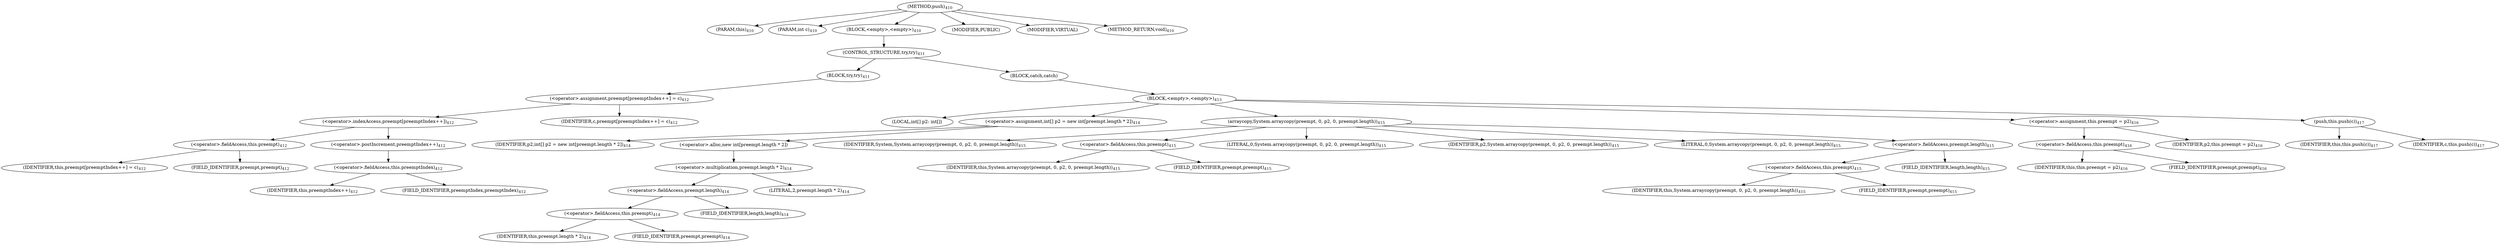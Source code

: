 digraph "push" {  
"750" [label = <(METHOD,push)<SUB>410</SUB>> ]
"34" [label = <(PARAM,this)<SUB>410</SUB>> ]
"751" [label = <(PARAM,int c)<SUB>410</SUB>> ]
"752" [label = <(BLOCK,&lt;empty&gt;,&lt;empty&gt;)<SUB>410</SUB>> ]
"753" [label = <(CONTROL_STRUCTURE,try,try)<SUB>411</SUB>> ]
"754" [label = <(BLOCK,try,try)<SUB>411</SUB>> ]
"755" [label = <(&lt;operator&gt;.assignment,preempt[preemptIndex++] = c)<SUB>412</SUB>> ]
"756" [label = <(&lt;operator&gt;.indexAccess,preempt[preemptIndex++])<SUB>412</SUB>> ]
"757" [label = <(&lt;operator&gt;.fieldAccess,this.preempt)<SUB>412</SUB>> ]
"758" [label = <(IDENTIFIER,this,preempt[preemptIndex++] = c)<SUB>412</SUB>> ]
"759" [label = <(FIELD_IDENTIFIER,preempt,preempt)<SUB>412</SUB>> ]
"760" [label = <(&lt;operator&gt;.postIncrement,preemptIndex++)<SUB>412</SUB>> ]
"761" [label = <(&lt;operator&gt;.fieldAccess,this.preemptIndex)<SUB>412</SUB>> ]
"762" [label = <(IDENTIFIER,this,preemptIndex++)<SUB>412</SUB>> ]
"763" [label = <(FIELD_IDENTIFIER,preemptIndex,preemptIndex)<SUB>412</SUB>> ]
"764" [label = <(IDENTIFIER,c,preempt[preemptIndex++] = c)<SUB>412</SUB>> ]
"765" [label = <(BLOCK,catch,catch)> ]
"766" [label = <(BLOCK,&lt;empty&gt;,&lt;empty&gt;)<SUB>413</SUB>> ]
"767" [label = <(LOCAL,int[] p2: int[])> ]
"768" [label = <(&lt;operator&gt;.assignment,int[] p2 = new int[preempt.length * 2])<SUB>414</SUB>> ]
"769" [label = <(IDENTIFIER,p2,int[] p2 = new int[preempt.length * 2])<SUB>414</SUB>> ]
"770" [label = <(&lt;operator&gt;.alloc,new int[preempt.length * 2])> ]
"771" [label = <(&lt;operator&gt;.multiplication,preempt.length * 2)<SUB>414</SUB>> ]
"772" [label = <(&lt;operator&gt;.fieldAccess,preempt.length)<SUB>414</SUB>> ]
"773" [label = <(&lt;operator&gt;.fieldAccess,this.preempt)<SUB>414</SUB>> ]
"774" [label = <(IDENTIFIER,this,preempt.length * 2)<SUB>414</SUB>> ]
"775" [label = <(FIELD_IDENTIFIER,preempt,preempt)<SUB>414</SUB>> ]
"776" [label = <(FIELD_IDENTIFIER,length,length)<SUB>414</SUB>> ]
"777" [label = <(LITERAL,2,preempt.length * 2)<SUB>414</SUB>> ]
"778" [label = <(arraycopy,System.arraycopy(preempt, 0, p2, 0, preempt.length))<SUB>415</SUB>> ]
"779" [label = <(IDENTIFIER,System,System.arraycopy(preempt, 0, p2, 0, preempt.length))<SUB>415</SUB>> ]
"780" [label = <(&lt;operator&gt;.fieldAccess,this.preempt)<SUB>415</SUB>> ]
"781" [label = <(IDENTIFIER,this,System.arraycopy(preempt, 0, p2, 0, preempt.length))<SUB>415</SUB>> ]
"782" [label = <(FIELD_IDENTIFIER,preempt,preempt)<SUB>415</SUB>> ]
"783" [label = <(LITERAL,0,System.arraycopy(preempt, 0, p2, 0, preempt.length))<SUB>415</SUB>> ]
"784" [label = <(IDENTIFIER,p2,System.arraycopy(preempt, 0, p2, 0, preempt.length))<SUB>415</SUB>> ]
"785" [label = <(LITERAL,0,System.arraycopy(preempt, 0, p2, 0, preempt.length))<SUB>415</SUB>> ]
"786" [label = <(&lt;operator&gt;.fieldAccess,preempt.length)<SUB>415</SUB>> ]
"787" [label = <(&lt;operator&gt;.fieldAccess,this.preempt)<SUB>415</SUB>> ]
"788" [label = <(IDENTIFIER,this,System.arraycopy(preempt, 0, p2, 0, preempt.length))<SUB>415</SUB>> ]
"789" [label = <(FIELD_IDENTIFIER,preempt,preempt)<SUB>415</SUB>> ]
"790" [label = <(FIELD_IDENTIFIER,length,length)<SUB>415</SUB>> ]
"791" [label = <(&lt;operator&gt;.assignment,this.preempt = p2)<SUB>416</SUB>> ]
"792" [label = <(&lt;operator&gt;.fieldAccess,this.preempt)<SUB>416</SUB>> ]
"793" [label = <(IDENTIFIER,this,this.preempt = p2)<SUB>416</SUB>> ]
"794" [label = <(FIELD_IDENTIFIER,preempt,preempt)<SUB>416</SUB>> ]
"795" [label = <(IDENTIFIER,p2,this.preempt = p2)<SUB>416</SUB>> ]
"796" [label = <(push,this.push(c))<SUB>417</SUB>> ]
"33" [label = <(IDENTIFIER,this,this.push(c))<SUB>417</SUB>> ]
"797" [label = <(IDENTIFIER,c,this.push(c))<SUB>417</SUB>> ]
"798" [label = <(MODIFIER,PUBLIC)> ]
"799" [label = <(MODIFIER,VIRTUAL)> ]
"800" [label = <(METHOD_RETURN,void)<SUB>410</SUB>> ]
  "750" -> "34" 
  "750" -> "751" 
  "750" -> "752" 
  "750" -> "798" 
  "750" -> "799" 
  "750" -> "800" 
  "752" -> "753" 
  "753" -> "754" 
  "753" -> "765" 
  "754" -> "755" 
  "755" -> "756" 
  "755" -> "764" 
  "756" -> "757" 
  "756" -> "760" 
  "757" -> "758" 
  "757" -> "759" 
  "760" -> "761" 
  "761" -> "762" 
  "761" -> "763" 
  "765" -> "766" 
  "766" -> "767" 
  "766" -> "768" 
  "766" -> "778" 
  "766" -> "791" 
  "766" -> "796" 
  "768" -> "769" 
  "768" -> "770" 
  "770" -> "771" 
  "771" -> "772" 
  "771" -> "777" 
  "772" -> "773" 
  "772" -> "776" 
  "773" -> "774" 
  "773" -> "775" 
  "778" -> "779" 
  "778" -> "780" 
  "778" -> "783" 
  "778" -> "784" 
  "778" -> "785" 
  "778" -> "786" 
  "780" -> "781" 
  "780" -> "782" 
  "786" -> "787" 
  "786" -> "790" 
  "787" -> "788" 
  "787" -> "789" 
  "791" -> "792" 
  "791" -> "795" 
  "792" -> "793" 
  "792" -> "794" 
  "796" -> "33" 
  "796" -> "797" 
}
